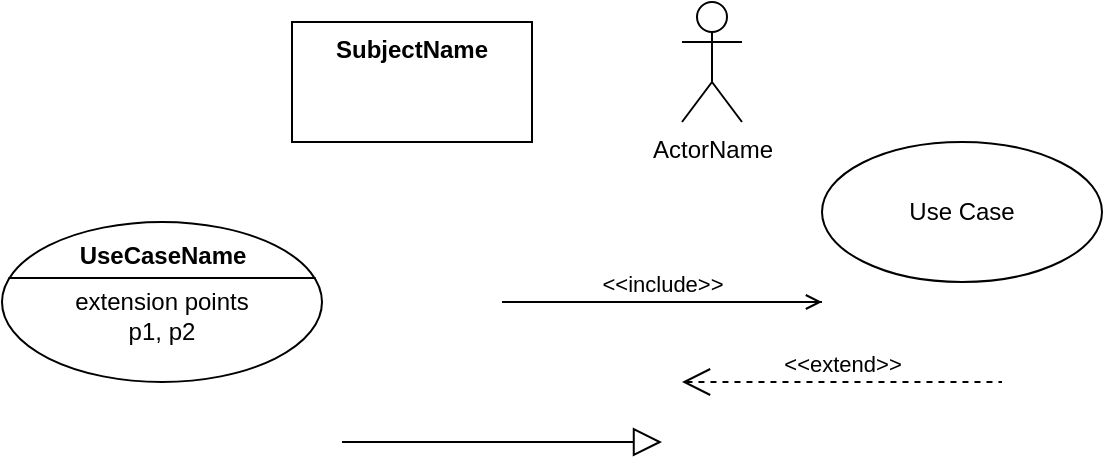 <mxfile version="25.0.0">
  <diagram name="Page-1" id="g2mzyiQeSs_8QXfalpOR">
    <mxGraphModel dx="1466" dy="814" grid="1" gridSize="10" guides="1" tooltips="1" connect="1" arrows="1" fold="1" page="1" pageScale="1" pageWidth="850" pageHeight="1100" math="0" shadow="0">
      <root>
        <mxCell id="0" />
        <mxCell id="1" parent="0" />
        <mxCell id="3xGRA8Y3mvGUpb4yBstS-1" value="Use Case" style="ellipse;whiteSpace=wrap;html=1;" vertex="1" parent="1">
          <mxGeometry x="570" y="210" width="140" height="70" as="geometry" />
        </mxCell>
        <mxCell id="3xGRA8Y3mvGUpb4yBstS-2" value="&#xa;extension points&#xa;p1, p2" style="html=1;shape=mxgraph.sysml.useCaseExtPt;whiteSpace=wrap;align=center;" vertex="1" parent="1">
          <mxGeometry x="160" y="250" width="160" height="80" as="geometry" />
        </mxCell>
        <mxCell id="3xGRA8Y3mvGUpb4yBstS-3" value="UseCaseName" style="resizable=0;html=1;verticalAlign=middle;align=center;labelBackgroundColor=none;fontStyle=1;" connectable="0" vertex="1" parent="3xGRA8Y3mvGUpb4yBstS-2">
          <mxGeometry x="80" y="17" as="geometry" />
        </mxCell>
        <mxCell id="3xGRA8Y3mvGUpb4yBstS-4" value="ActorName" style="shape=umlActor;html=1;verticalLabelPosition=bottom;verticalAlign=top;align=center;" vertex="1" parent="1">
          <mxGeometry x="500" y="140" width="30" height="60" as="geometry" />
        </mxCell>
        <mxCell id="3xGRA8Y3mvGUpb4yBstS-5" value="SubjectName" style="shape=rect;html=1;verticalAlign=top;fontStyle=1;whiteSpace=wrap;align=center;" vertex="1" parent="1">
          <mxGeometry x="305" y="150" width="120" height="60" as="geometry" />
        </mxCell>
        <mxCell id="3xGRA8Y3mvGUpb4yBstS-6" value="" style="edgeStyle=none;html=1;endArrow=none;verticalAlign=bottom;rounded=0;" edge="1" parent="1">
          <mxGeometry width="160" relative="1" as="geometry">
            <mxPoint x="410" y="290" as="sourcePoint" />
            <mxPoint x="570" y="290" as="targetPoint" />
          </mxGeometry>
        </mxCell>
        <mxCell id="3xGRA8Y3mvGUpb4yBstS-7" value="&amp;lt;&amp;lt;include&amp;gt;&amp;gt;" style="edgeStyle=none;html=1;endArrow=open;verticalAlign=bottom;dashed=1;labelBackgroundColor=none;rounded=0;" edge="1" parent="1">
          <mxGeometry width="160" relative="1" as="geometry">
            <mxPoint x="410" y="290" as="sourcePoint" />
            <mxPoint x="570" y="290" as="targetPoint" />
          </mxGeometry>
        </mxCell>
        <mxCell id="3xGRA8Y3mvGUpb4yBstS-8" value="&amp;lt;&amp;lt;extend&amp;gt;&amp;gt;" style="edgeStyle=none;html=1;startArrow=open;endArrow=none;startSize=12;verticalAlign=bottom;dashed=1;labelBackgroundColor=none;rounded=0;" edge="1" parent="1">
          <mxGeometry width="160" relative="1" as="geometry">
            <mxPoint x="500" y="330" as="sourcePoint" />
            <mxPoint x="660" y="330" as="targetPoint" />
          </mxGeometry>
        </mxCell>
        <mxCell id="3xGRA8Y3mvGUpb4yBstS-9" value="" style="edgeStyle=none;html=1;endArrow=block;endFill=0;endSize=12;verticalAlign=bottom;rounded=0;" edge="1" parent="1">
          <mxGeometry width="160" relative="1" as="geometry">
            <mxPoint x="330" y="360" as="sourcePoint" />
            <mxPoint x="490" y="360" as="targetPoint" />
          </mxGeometry>
        </mxCell>
      </root>
    </mxGraphModel>
  </diagram>
</mxfile>
